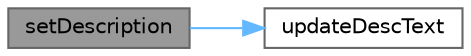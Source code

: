 digraph "setDescription"
{
 // LATEX_PDF_SIZE
  bgcolor="transparent";
  edge [fontname=Helvetica,fontsize=10,labelfontname=Helvetica,labelfontsize=10];
  node [fontname=Helvetica,fontsize=10,shape=box,height=0.2,width=0.4];
  rankdir="LR";
  Node1 [id="Node000001",label="setDescription",height=0.2,width=0.4,color="gray40", fillcolor="grey60", style="filled", fontcolor="black",tooltip="设置描述"];
  Node1 -> Node2 [id="edge1_Node000001_Node000002",color="steelblue1",style="solid",tooltip=" "];
  Node2 [id="Node000002",label="updateDescText",height=0.2,width=0.4,color="grey40", fillcolor="white", style="filled",URL="$class_m_v_block_widget.html#a312928c8261abd121c7b43b2dcd64a80",tooltip="更新描述文本（省略显示）"];
}

